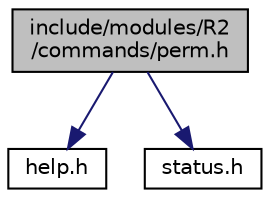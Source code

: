 digraph "include/modules/R2/commands/perm.h"
{
  edge [fontname="Helvetica",fontsize="10",labelfontname="Helvetica",labelfontsize="10"];
  node [fontname="Helvetica",fontsize="10",shape=record];
  Node1 [label="include/modules/R2\l/commands/perm.h",height=0.2,width=0.4,color="black", fillcolor="grey75", style="filled", fontcolor="black"];
  Node1 -> Node2 [color="midnightblue",fontsize="10",style="solid",fontname="Helvetica"];
  Node2 [label="help.h",height=0.2,width=0.4,color="black", fillcolor="white", style="filled",URL="$modules_2_r2_2commands_2help_8h.html"];
  Node1 -> Node3 [color="midnightblue",fontsize="10",style="solid",fontname="Helvetica"];
  Node3 [label="status.h",height=0.2,width=0.4,color="black", fillcolor="white", style="filled",URL="$status_8h.html"];
}
